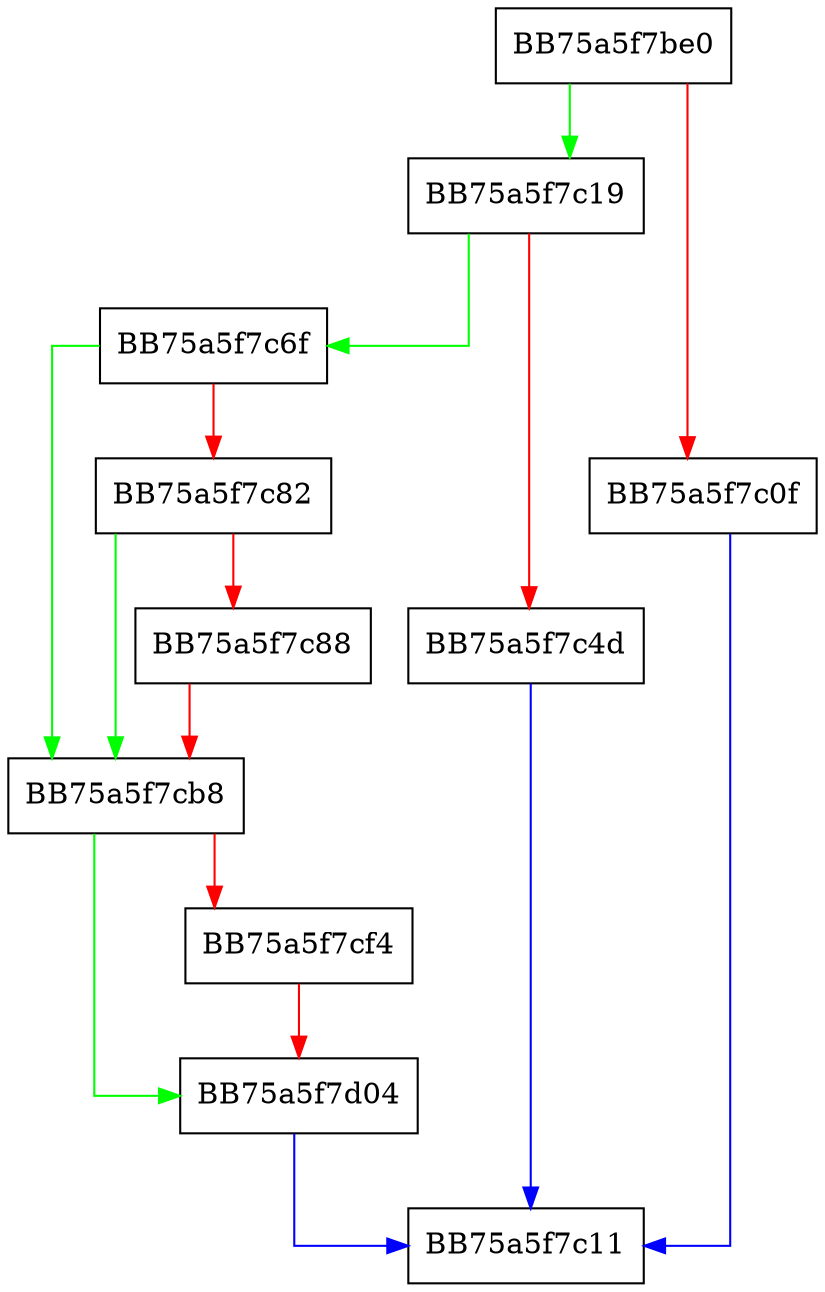 digraph IsMine {
  node [shape="box"];
  graph [splines=ortho];
  BB75a5f7be0 -> BB75a5f7c19 [color="green"];
  BB75a5f7be0 -> BB75a5f7c0f [color="red"];
  BB75a5f7c0f -> BB75a5f7c11 [color="blue"];
  BB75a5f7c19 -> BB75a5f7c6f [color="green"];
  BB75a5f7c19 -> BB75a5f7c4d [color="red"];
  BB75a5f7c4d -> BB75a5f7c11 [color="blue"];
  BB75a5f7c6f -> BB75a5f7cb8 [color="green"];
  BB75a5f7c6f -> BB75a5f7c82 [color="red"];
  BB75a5f7c82 -> BB75a5f7cb8 [color="green"];
  BB75a5f7c82 -> BB75a5f7c88 [color="red"];
  BB75a5f7c88 -> BB75a5f7cb8 [color="red"];
  BB75a5f7cb8 -> BB75a5f7d04 [color="green"];
  BB75a5f7cb8 -> BB75a5f7cf4 [color="red"];
  BB75a5f7cf4 -> BB75a5f7d04 [color="red"];
  BB75a5f7d04 -> BB75a5f7c11 [color="blue"];
}